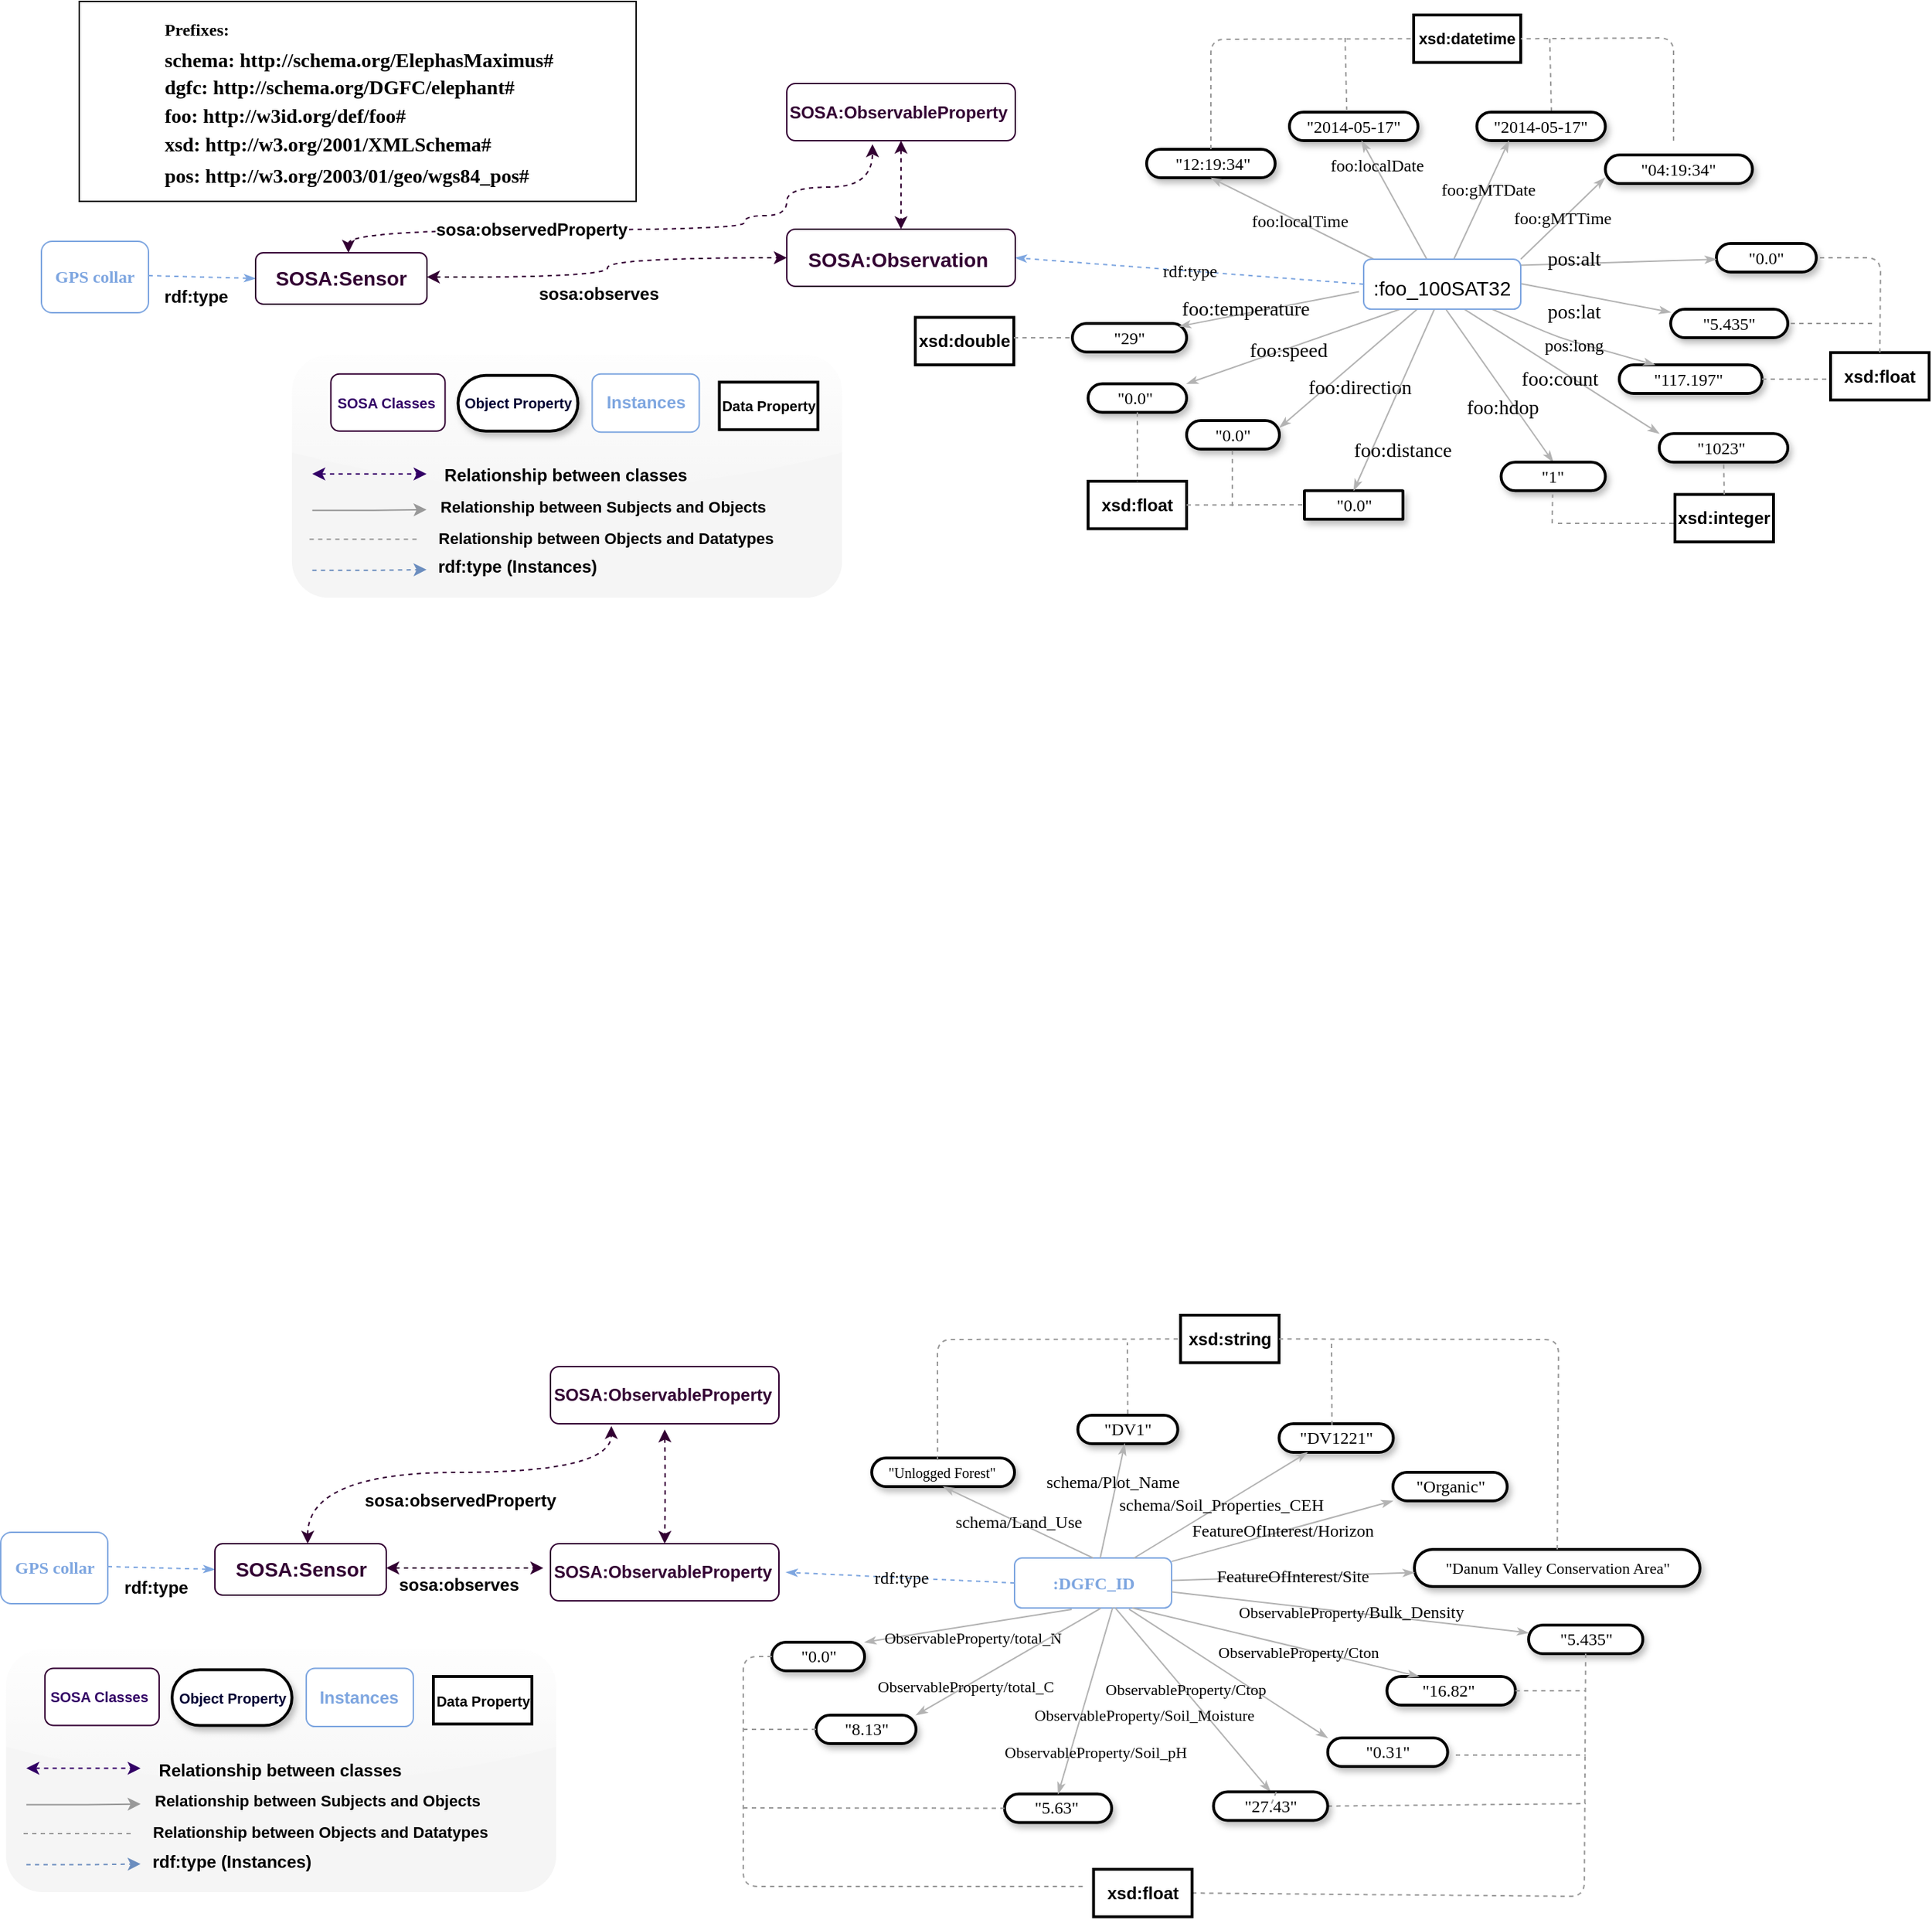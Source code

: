 <mxfile version="13.0.3" type="device"><diagram name="Page-1" id="ad52d381-51e7-2e0d-a935-2d0ddd2fd229"><mxGraphModel dx="2633" dy="822" grid="1" gridSize="10" guides="1" tooltips="1" connect="1" arrows="1" fold="1" page="1" pageScale="1" pageWidth="1100" pageHeight="850" background="none" math="0" shadow="0"><root><mxCell id="0"/><mxCell id="1" parent="0"/><mxCell id="l2p_hXymUwin_GACMqme-1" value="&lt;pre style=&quot;box-sizing: border-box ; overflow: auto ; padding: 1px 0px ; margin-top: 0px ; margin-bottom: 0px ; line-height: inherit ; word-break: break-all ; overflow-wrap: break-word ; background-color: rgb(255 , 255 , 255) ; border: 0px ; border-radius: 0px ; vertical-align: baseline ; text-align: left&quot;&gt;&lt;pre style=&quot;box-sizing: border-box ; overflow: auto ; padding: 1px 0px ; margin-top: 0px ; margin-bottom: 0px ; line-height: inherit ; word-break: break-all ; overflow-wrap: break-word ; border: 0px ; border-radius: 0px ; vertical-align: baseline&quot;&gt;&lt;font face=&quot;Verdana&quot; style=&quot;font-size: 12px&quot;&gt;&lt;b&gt;Prefixes:&lt;/b&gt;&lt;/font&gt;&lt;/pre&gt;&lt;pre style=&quot;box-sizing: border-box ; overflow: auto ; padding: 1px 0px ; margin-top: 0px ; margin-bottom: 0px ; line-height: inherit ; word-break: break-all ; overflow-wrap: break-word ; border: 0px ; border-radius: 0px ; vertical-align: baseline&quot;&gt;&lt;font face=&quot;Verdana&quot; style=&quot;font-size: 14px&quot;&gt;&lt;b&gt;schema: http://schema.org/ElephasMaximus#&lt;br&gt;dgfc: http://schema.org/DGFC/elephant#&lt;br&gt;foo: http://w3id.org/def/foo#&lt;br&gt;xsd: http://w3.org/2001/XMLSchema# &lt;/b&gt;&lt;/font&gt;&lt;/pre&gt;&lt;pre style=&quot;box-sizing: border-box ; overflow: auto ; padding: 1px 0px ; margin-top: 0px ; margin-bottom: 0px ; line-height: inherit ; word-break: break-all ; overflow-wrap: break-word ; border: 0px ; border-radius: 0px ; vertical-align: baseline&quot;&gt;&lt;font&gt;&lt;font face=&quot;Verdana&quot; style=&quot;font-size: 14px&quot;&gt;&lt;b&gt;pos: http://w3.org/2003/01/geo/wgs84_pos#&lt;/b&gt;&lt;/font&gt;&lt;font style=&quot;font-size: 12px&quot;&gt;&lt;font face=&quot;Helvetica&quot;&gt;&lt;br&gt;&lt;/font&gt;&lt;/font&gt;&lt;/font&gt;&lt;/pre&gt;&lt;/pre&gt;" style="text;html=1;align=center;verticalAlign=middle;resizable=0;points=[];autosize=1;fontSize=16;shadow=0;strokeColor=#000000;" parent="1" vertex="1"><mxGeometry x="54.5" width="390" height="140" as="geometry"/></mxCell><mxCell id="2c924340bb9dbf6c-14" value="&lt;div&gt;&lt;font style=&quot;font-size: 12px&quot;&gt;&amp;nbsp;&quot;12:19:34&quot;&lt;/font&gt;&lt;br&gt;&lt;/div&gt;" style="whiteSpace=wrap;html=1;rounded=1;shadow=1;comic=0;labelBackgroundColor=none;strokeWidth=2;fontFamily=Verdana;fontSize=12;align=center;arcSize=50;" parent="1" vertex="1"><mxGeometry x="802" y="103.5" width="90" height="20" as="geometry"/></mxCell><mxCell id="2c924340bb9dbf6c-15" value="&quot;2014-05-17&quot;" style="whiteSpace=wrap;html=1;rounded=1;shadow=1;comic=0;labelBackgroundColor=none;strokeWidth=2;fontFamily=Verdana;fontSize=12;align=center;arcSize=50;" parent="1" vertex="1"><mxGeometry x="902" y="77.5" width="90" height="20" as="geometry"/></mxCell><mxCell id="2c924340bb9dbf6c-16" value="&quot;2014-05-17&quot;" style="whiteSpace=wrap;html=1;rounded=1;shadow=1;comic=0;labelBackgroundColor=none;strokeWidth=2;fontFamily=Verdana;fontSize=12;align=center;arcSize=50;" parent="1" vertex="1"><mxGeometry x="1033.25" y="77.5" width="90" height="20" as="geometry"/></mxCell><mxCell id="2c924340bb9dbf6c-17" value="&quot;04:19:34&quot;" style="whiteSpace=wrap;html=1;rounded=1;shadow=1;comic=0;labelBackgroundColor=none;strokeWidth=2;fontFamily=Verdana;fontSize=12;align=center;arcSize=50;" parent="1" vertex="1"><mxGeometry x="1123.25" y="107.5" width="103" height="20" as="geometry"/></mxCell><mxCell id="2c924340bb9dbf6c-18" value="&quot;0.0&quot;" style="whiteSpace=wrap;html=1;rounded=1;shadow=1;comic=0;labelBackgroundColor=none;strokeWidth=2;fontFamily=Verdana;fontSize=12;align=center;arcSize=50;" parent="1" vertex="1"><mxGeometry x="1201" y="169.5" width="70" height="20" as="geometry"/></mxCell><mxCell id="2c924340bb9dbf6c-19" value="&quot;5.435&quot;" style="whiteSpace=wrap;html=1;rounded=1;shadow=1;comic=0;labelBackgroundColor=none;strokeWidth=2;fontFamily=Verdana;fontSize=12;align=center;arcSize=50;" parent="1" vertex="1"><mxGeometry x="1169" y="215.5" width="82" height="20" as="geometry"/></mxCell><mxCell id="2c924340bb9dbf6c-32" value="rdf:type" style="edgeStyle=none;rounded=1;html=1;labelBackgroundColor=none;startArrow=none;startFill=0;startSize=5;endArrow=classicThin;endFill=1;endSize=5;jettySize=auto;orthogonalLoop=1;strokeColor=#7EA6E0;strokeWidth=1;fontFamily=Verdana;fontSize=12;exitX=0;exitY=0.5;exitDx=0;exitDy=0;dashed=1;entryX=1;entryY=0.5;entryDx=0;entryDy=0;" parent="1" source="SFbFnIlHcwPLoOIWyUOi-167" target="SFbFnIlHcwPLoOIWyUOi-90" edge="1"><mxGeometry relative="1" as="geometry"><mxPoint x="774" y="181.5" as="targetPoint"/><mxPoint x="931.024" y="184.79" as="sourcePoint"/></mxGeometry></mxCell><mxCell id="2c924340bb9dbf6c-40" value="&lt;font style=&quot;font-size: 14px&quot;&gt;pos:lat&lt;/font&gt;" style="edgeStyle=none;rounded=1;html=1;labelBackgroundColor=none;startArrow=none;startFill=0;startSize=5;endArrow=classicThin;endFill=1;endSize=5;jettySize=auto;orthogonalLoop=1;strokeColor=#B3B3B3;strokeWidth=1;fontFamily=Verdana;fontSize=12" parent="1" target="2c924340bb9dbf6c-19" edge="1"><mxGeometry x="-0.076" y="-13" relative="1" as="geometry"><mxPoint x="1047.092" y="194.375" as="sourcePoint"/><mxPoint as="offset"/></mxGeometry></mxCell><mxCell id="2c924340bb9dbf6c-41" value="&lt;font style=&quot;font-size: 14px&quot;&gt;pos:alt&lt;/font&gt;" style="edgeStyle=none;rounded=1;html=1;labelBackgroundColor=none;startArrow=none;startFill=0;startSize=5;endArrow=classicThin;endFill=1;endSize=5;jettySize=auto;orthogonalLoop=1;strokeColor=#B3B3B3;strokeWidth=1;fontFamily=Verdana;fontSize=12" parent="1" target="2c924340bb9dbf6c-18" edge="1"><mxGeometry x="-0.332" y="3" relative="1" as="geometry"><mxPoint x="1050.995" y="185.163" as="sourcePoint"/><Array as="points"/><mxPoint as="offset"/></mxGeometry></mxCell><mxCell id="2c924340bb9dbf6c-42" value="foo:gMTTime" style="edgeStyle=none;rounded=1;html=1;labelBackgroundColor=none;startArrow=none;startFill=0;startSize=5;endArrow=classicThin;endFill=1;endSize=5;jettySize=auto;orthogonalLoop=1;strokeColor=#B3B3B3;strokeWidth=1;fontFamily=Verdana;fontSize=12;exitX=1;exitY=0;exitDx=0;exitDy=0;" parent="1" source="SFbFnIlHcwPLoOIWyUOi-167" edge="1"><mxGeometry relative="1" as="geometry"><mxPoint x="1043.978" y="173.764" as="sourcePoint"/><mxPoint x="1123" y="123.5" as="targetPoint"/></mxGeometry></mxCell><mxCell id="2c924340bb9dbf6c-43" value="foo:gMTDate" style="edgeStyle=none;rounded=1;html=1;labelBackgroundColor=none;startArrow=none;startFill=0;startSize=5;endArrow=classicThin;endFill=1;endSize=5;jettySize=auto;orthogonalLoop=1;strokeColor=#B3B3B3;strokeWidth=1;fontFamily=Verdana;fontSize=12;entryX=0.25;entryY=1;entryDx=0;entryDy=0;" parent="1" source="SFbFnIlHcwPLoOIWyUOi-167" target="2c924340bb9dbf6c-16" edge="1"><mxGeometry x="0.178" y="-1" relative="1" as="geometry"><mxPoint x="1024.535" y="164.769" as="sourcePoint"/><mxPoint as="offset"/></mxGeometry></mxCell><mxCell id="2c924340bb9dbf6c-44" value="foo:localDate" style="edgeStyle=none;rounded=1;html=1;labelBackgroundColor=none;startArrow=none;startFill=0;startSize=5;endArrow=classicThin;endFill=1;endSize=5;jettySize=auto;orthogonalLoop=1;strokeColor=#B3B3B3;strokeWidth=1;fontFamily=Verdana;fontSize=12;exitX=0.427;exitY=0.143;exitDx=0;exitDy=0;exitPerimeter=0;" parent="1" source="SFbFnIlHcwPLoOIWyUOi-167" target="2c924340bb9dbf6c-15" edge="1"><mxGeometry x="0.584" y="-1" relative="1" as="geometry"><mxPoint as="offset"/><mxPoint x="1011" y="175.5" as="sourcePoint"/></mxGeometry></mxCell><mxCell id="RN8EkJy__D3v__dalSzz-6" value="foo:localTime" style="edgeStyle=none;rounded=1;html=1;labelBackgroundColor=none;startArrow=none;startFill=0;startSize=5;endArrow=classicThin;endFill=1;endSize=5;jettySize=auto;orthogonalLoop=1;strokeColor=#B3B3B3;strokeWidth=1;fontFamily=Verdana;fontSize=12;entryX=0.5;entryY=1;entryDx=0;entryDy=0;exitX=0.155;exitY=0.143;exitDx=0;exitDy=0;exitPerimeter=0;" parent="1" source="SFbFnIlHcwPLoOIWyUOi-167" target="2c924340bb9dbf6c-14" edge="1"><mxGeometry relative="1" as="geometry"><mxPoint x="971" y="175.5" as="sourcePoint"/><mxPoint x="1109.304" y="53.737" as="targetPoint"/></mxGeometry></mxCell><mxCell id="RN8EkJy__D3v__dalSzz-9" value="&quot;117.197&quot;&amp;nbsp;" style="whiteSpace=wrap;html=1;rounded=1;shadow=1;comic=0;labelBackgroundColor=none;strokeWidth=2;fontFamily=Verdana;fontSize=12;align=center;arcSize=50;" parent="1" vertex="1"><mxGeometry x="1133" y="254.5" width="100" height="20" as="geometry"/></mxCell><mxCell id="RN8EkJy__D3v__dalSzz-10" value="&quot;29&quot;" style="whiteSpace=wrap;html=1;rounded=1;shadow=1;comic=0;labelBackgroundColor=none;strokeWidth=2;fontFamily=Verdana;fontSize=12;align=center;arcSize=50;" parent="1" vertex="1"><mxGeometry x="750" y="225.5" width="80" height="20" as="geometry"/></mxCell><mxCell id="RN8EkJy__D3v__dalSzz-11" value="&lt;font style=&quot;font-size: 14px&quot;&gt;foo:temperature&lt;/font&gt;" style="edgeStyle=none;rounded=1;html=1;labelBackgroundColor=none;startArrow=none;startFill=0;startSize=5;endArrow=classicThin;endFill=1;endSize=5;jettySize=auto;orthogonalLoop=1;strokeColor=#B3B3B3;strokeWidth=1;fontFamily=Verdana;fontSize=12;exitX=0;exitY=1;exitDx=0;exitDy=0;entryX=0.912;entryY=0.1;entryDx=0;entryDy=0;entryPerimeter=0;" parent="1" edge="1"><mxGeometry x="0.259" y="-3" relative="1" as="geometry"><mxPoint x="950.743" y="203.248" as="sourcePoint"/><mxPoint x="824.96" y="227.5" as="targetPoint"/><mxPoint as="offset"/></mxGeometry></mxCell><mxCell id="RN8EkJy__D3v__dalSzz-12" value="pos:long" style="edgeStyle=none;rounded=1;html=1;labelBackgroundColor=none;startArrow=none;startFill=0;startSize=5;endArrow=classicThin;endFill=1;endSize=5;jettySize=auto;orthogonalLoop=1;strokeColor=#B3B3B3;strokeWidth=1;fontFamily=Verdana;fontSize=12;entryX=0.25;entryY=0;entryDx=0;entryDy=0;" parent="1" target="RN8EkJy__D3v__dalSzz-9" edge="1"><mxGeometry x="0.167" y="-3" relative="1" as="geometry"><mxPoint x="1025" y="207.5" as="sourcePoint"/><mxPoint x="1167.222" y="287.5" as="targetPoint"/><mxPoint as="offset"/><Array as="points"><mxPoint x="1091" y="235.5"/></Array></mxGeometry></mxCell><mxCell id="RN8EkJy__D3v__dalSzz-13" value="&quot;0.0&quot;&amp;nbsp;" style="whiteSpace=wrap;html=1;rounded=1;shadow=1;comic=0;labelBackgroundColor=none;strokeWidth=2;fontFamily=Verdana;fontSize=12;align=center;arcSize=50;" parent="1" vertex="1"><mxGeometry x="761" y="267.75" width="69" height="20" as="geometry"/></mxCell><mxCell id="RN8EkJy__D3v__dalSzz-14" value="&lt;font style=&quot;font-size: 14px&quot;&gt;foo:speed&lt;/font&gt;" style="edgeStyle=none;rounded=1;html=1;labelBackgroundColor=none;startArrow=none;startFill=0;startSize=5;endArrow=classicThin;endFill=1;endSize=5;jettySize=auto;orthogonalLoop=1;strokeColor=#B3B3B3;strokeWidth=1;fontFamily=Verdana;fontSize=12;exitX=0.5;exitY=1;exitDx=0;exitDy=0;entryX=1;entryY=0;entryDx=0;entryDy=0;" parent="1" target="RN8EkJy__D3v__dalSzz-13" edge="1"><mxGeometry x="0.128" y="2" relative="1" as="geometry"><mxPoint x="991" y="211.5" as="sourcePoint"/><mxPoint x="861" y="265.5" as="targetPoint"/><mxPoint as="offset"/></mxGeometry></mxCell><mxCell id="RN8EkJy__D3v__dalSzz-16" value="&quot;0.0&quot;" style="whiteSpace=wrap;html=1;rounded=1;shadow=1;comic=0;labelBackgroundColor=none;strokeWidth=2;fontFamily=Verdana;fontSize=12;align=center;arcSize=50;" parent="1" vertex="1"><mxGeometry x="830" y="293.5" width="65" height="20" as="geometry"/></mxCell><mxCell id="RN8EkJy__D3v__dalSzz-17" value="&lt;font style=&quot;font-size: 14px&quot;&gt;foo:direction&lt;/font&gt;" style="edgeStyle=none;rounded=1;html=1;labelBackgroundColor=none;startArrow=none;startFill=0;startSize=5;endArrow=classicThin;endFill=1;endSize=5;jettySize=auto;orthogonalLoop=1;strokeColor=#B3B3B3;strokeWidth=1;fontFamily=Verdana;fontSize=12;exitX=0.549;exitY=1.007;exitDx=0;exitDy=0;exitPerimeter=0;entryX=1;entryY=0.25;entryDx=0;entryDy=0;" parent="1" target="RN8EkJy__D3v__dalSzz-16" edge="1"><mxGeometry x="0.104" y="16" relative="1" as="geometry"><mxPoint x="996.88" y="210.85" as="sourcePoint"/><mxPoint x="840" y="315.5" as="targetPoint"/><mxPoint as="offset"/></mxGeometry></mxCell><mxCell id="RN8EkJy__D3v__dalSzz-18" value="&quot;0.0&quot;" style="whiteSpace=wrap;html=1;rounded=1;shadow=1;comic=0;labelBackgroundColor=none;strokeWidth=2;fontFamily=Verdana;fontSize=12;align=center;arcSize=2;" parent="1" vertex="1"><mxGeometry x="912.5" y="342.62" width="69" height="20" as="geometry"/></mxCell><mxCell id="RN8EkJy__D3v__dalSzz-19" value="&lt;font style=&quot;font-size: 14px&quot;&gt;foo:distance&lt;/font&gt;" style="edgeStyle=none;rounded=1;html=1;labelBackgroundColor=none;startArrow=none;startFill=0;startSize=5;endArrow=classicThin;endFill=1;endSize=5;jettySize=auto;orthogonalLoop=1;strokeColor=#B3B3B3;strokeWidth=1;fontFamily=Verdana;fontSize=12;exitX=0.625;exitY=0.99;exitDx=0;exitDy=0;exitPerimeter=0;entryX=0.5;entryY=0;entryDx=0;entryDy=0;" parent="1" target="RN8EkJy__D3v__dalSzz-18" edge="1"><mxGeometry x="0.468" y="20" relative="1" as="geometry"><mxPoint x="1006.0" y="210" as="sourcePoint"/><mxPoint x="980.998" y="374.82" as="targetPoint"/><mxPoint as="offset"/></mxGeometry></mxCell><mxCell id="RN8EkJy__D3v__dalSzz-21" value="&lt;font style=&quot;font-size: 14px&quot;&gt;foo:hdop&lt;/font&gt;" style="edgeStyle=none;rounded=1;html=1;labelBackgroundColor=none;startArrow=none;startFill=0;startSize=5;endArrow=classicThin;endFill=1;endSize=5;jettySize=auto;orthogonalLoop=1;strokeColor=#B3B3B3;strokeWidth=1;fontFamily=Verdana;fontSize=12;entryX=0.5;entryY=0;entryDx=0;entryDy=0;exitX=0.639;exitY=0.99;exitDx=0;exitDy=0;exitPerimeter=0;" parent="1" target="RN8EkJy__D3v__dalSzz-22" edge="1"><mxGeometry x="0.26" y="-8" relative="1" as="geometry"><mxPoint x="1007.68" y="210" as="sourcePoint"/><mxPoint x="1101" y="349.5" as="targetPoint"/><mxPoint as="offset"/></mxGeometry></mxCell><mxCell id="RN8EkJy__D3v__dalSzz-22" value="&quot;1&quot;" style="whiteSpace=wrap;html=1;rounded=1;shadow=1;comic=0;labelBackgroundColor=none;strokeWidth=2;fontFamily=Verdana;fontSize=12;align=center;arcSize=50;" parent="1" vertex="1"><mxGeometry x="1050.25" y="322.62" width="73" height="20" as="geometry"/></mxCell><mxCell id="RN8EkJy__D3v__dalSzz-29" value="&lt;font style=&quot;font-size: 14px&quot;&gt;foo:count&lt;/font&gt;" style="edgeStyle=none;rounded=1;html=1;labelBackgroundColor=none;startArrow=none;startFill=0;startSize=5;endArrow=classicThin;endFill=1;endSize=5;jettySize=auto;orthogonalLoop=1;strokeColor=#B3B3B3;strokeWidth=1;fontFamily=Verdana;fontSize=12;exitX=0.729;exitY=1.023;exitDx=0;exitDy=0;exitPerimeter=0;entryX=0;entryY=0;entryDx=0;entryDy=0;" parent="1" target="RN8EkJy__D3v__dalSzz-30" edge="1"><mxGeometry x="0.066" y="-6" relative="1" as="geometry"><mxPoint x="1018.48" y="211.65" as="sourcePoint"/><mxPoint x="1141" y="295.5" as="targetPoint"/><mxPoint as="offset"/></mxGeometry></mxCell><mxCell id="RN8EkJy__D3v__dalSzz-30" value="&quot;1023&quot;&amp;nbsp;" style="whiteSpace=wrap;html=1;rounded=1;shadow=1;comic=0;labelBackgroundColor=none;strokeWidth=2;fontFamily=Verdana;fontSize=12;align=center;arcSize=50;" parent="1" vertex="1"><mxGeometry x="1161" y="302.62" width="90" height="20" as="geometry"/></mxCell><mxCell id="SFbFnIlHcwPLoOIWyUOi-84" value="" style="endArrow=classic;startArrow=classic;html=1;edgeStyle=orthogonalEdgeStyle;curved=1;strokeWidth=1;dashed=1;fillColor=#dae8fc;strokeColor=#330033;entryX=0.5;entryY=0;entryDx=0;entryDy=0;exitX=0.5;exitY=1;exitDx=0;exitDy=0;" parent="1" source="SFbFnIlHcwPLoOIWyUOi-91" target="SFbFnIlHcwPLoOIWyUOi-90" edge="1"><mxGeometry relative="1" as="geometry"><mxPoint x="515" y="93.5" as="sourcePoint"/><mxPoint x="515.0" y="173.5" as="targetPoint"/></mxGeometry></mxCell><mxCell id="SFbFnIlHcwPLoOIWyUOi-85" value="&lt;b&gt;&lt;font style=&quot;font-size: 12px&quot;&gt;sosa:observedProperty&lt;/font&gt;&lt;/b&gt;" style="endArrow=classic;startArrow=classic;html=1;edgeStyle=orthogonalEdgeStyle;curved=1;strokeWidth=1;dashed=1;fillColor=#dae8fc;strokeColor=#330033;" parent="1" edge="1"><mxGeometry x="-0.355" relative="1" as="geometry"><mxPoint x="243" y="176.0" as="sourcePoint"/><mxPoint x="610" y="100" as="targetPoint"/><Array as="points"><mxPoint x="243" y="160"/><mxPoint x="520" y="160"/><mxPoint x="520" y="150"/><mxPoint x="550" y="150"/><mxPoint x="550" y="130"/><mxPoint x="610" y="130"/></Array><mxPoint x="1" as="offset"/></mxGeometry></mxCell><mxCell id="SFbFnIlHcwPLoOIWyUOi-86" value="&lt;b&gt;&lt;font face=&quot;Helvetica&quot;&gt;rdf:type&lt;/font&gt;&lt;/b&gt;" style="edgeStyle=none;rounded=1;html=1;labelBackgroundColor=none;startArrow=none;startFill=0;startSize=5;endArrow=classicThin;endFill=1;endSize=5;jettySize=auto;orthogonalLoop=1;strokeColor=#7EA6E0;strokeWidth=1;fontFamily=Verdana;fontSize=12;exitX=1;exitY=0.5;exitDx=0;exitDy=0;entryX=0;entryY=0.5;entryDx=0;entryDy=0;dashed=1;" parent="1" target="SFbFnIlHcwPLoOIWyUOi-89" edge="1"><mxGeometry x="-0.101" y="-14" relative="1" as="geometry"><mxPoint x="103" y="192" as="sourcePoint"/><mxPoint x="158" y="191" as="targetPoint"/><mxPoint as="offset"/></mxGeometry></mxCell><mxCell id="SFbFnIlHcwPLoOIWyUOi-87" value="&lt;b&gt;&lt;font style=&quot;font-size: 12px&quot;&gt;sosa:observes&lt;/font&gt;&lt;/b&gt;" style="endArrow=classic;startArrow=classic;html=1;edgeStyle=orthogonalEdgeStyle;curved=1;strokeWidth=1;dashed=1;fillColor=#dae8fc;strokeColor=#330033;entryX=0;entryY=0.5;entryDx=0;entryDy=0;" parent="1" target="SFbFnIlHcwPLoOIWyUOi-90" edge="1"><mxGeometry x="-0.094" y="-12" relative="1" as="geometry"><mxPoint x="298" y="193" as="sourcePoint"/><mxPoint x="408" y="193" as="targetPoint"/><mxPoint as="offset"/></mxGeometry></mxCell><mxCell id="SFbFnIlHcwPLoOIWyUOi-88" value="&lt;b style=&quot;font-family: &amp;#34;verdana&amp;#34;&quot;&gt;&lt;font color=&quot;#7ea6e0&quot;&gt;GPS collar&lt;/font&gt;&lt;/b&gt;" style="rounded=1;whiteSpace=wrap;html=1;strokeColor=#7EA6E0;" parent="1" vertex="1"><mxGeometry x="28" y="168" width="75" height="50" as="geometry"/></mxCell><mxCell id="SFbFnIlHcwPLoOIWyUOi-89" value="&lt;b&gt;&lt;font style=&quot;font-size: 14px&quot; color=&quot;#330033&quot;&gt;SOSA:Sensor&lt;/font&gt;&lt;/b&gt;" style="rounded=1;whiteSpace=wrap;html=1;strokeColor=#330033;" parent="1" vertex="1"><mxGeometry x="178" y="176" width="120" height="36" as="geometry"/></mxCell><mxCell id="SFbFnIlHcwPLoOIWyUOi-90" value="&lt;b&gt;&lt;font style=&quot;font-size: 14px&quot; color=&quot;#330033&quot;&gt;SOSA:Observation&amp;nbsp;&lt;/font&gt;&lt;/b&gt;" style="rounded=1;whiteSpace=wrap;html=1;strokeColor=#330033;fontSize=16;" parent="1" vertex="1"><mxGeometry x="550" y="159.5" width="160" height="40" as="geometry"/></mxCell><mxCell id="SFbFnIlHcwPLoOIWyUOi-91" value="&lt;b&gt;&lt;font style=&quot;font-size: 12px&quot; color=&quot;#330033&quot;&gt;SOSA:ObservableProperty&amp;nbsp;&lt;/font&gt;&lt;/b&gt;" style="rounded=1;whiteSpace=wrap;html=1;strokeColor=#330033;" parent="1" vertex="1"><mxGeometry x="550" y="57.5" width="160" height="40" as="geometry"/></mxCell><mxCell id="SFbFnIlHcwPLoOIWyUOi-92" value="" style="rounded=1;whiteSpace=wrap;html=1;fillColor=#f5f5f5;strokeColor=none;fontColor=#333333;glass=1;" parent="1" vertex="1"><mxGeometry x="203.45" y="247.62" width="385.31" height="170" as="geometry"/></mxCell><mxCell id="SFbFnIlHcwPLoOIWyUOi-93" value="&lt;b&gt;&lt;font style=&quot;font-size: 10px&quot; color=&quot;#330066&quot;&gt;SOSA Classes&amp;nbsp;&lt;/font&gt;&lt;/b&gt;" style="rounded=1;whiteSpace=wrap;html=1;strokeColor=#330033;" parent="1" vertex="1"><mxGeometry x="230.71" y="260.87" width="80" height="40" as="geometry"/></mxCell><mxCell id="SFbFnIlHcwPLoOIWyUOi-94" value="" style="endArrow=classic;startArrow=classic;html=1;rounded=0;edgeStyle=orthogonalEdgeStyle;dashed=1;strokeColor=#330066;" parent="1" edge="1"><mxGeometry width="50" height="50" relative="1" as="geometry"><mxPoint x="217.71" y="330.87" as="sourcePoint"/><mxPoint x="297.71" y="330.87" as="targetPoint"/></mxGeometry></mxCell><mxCell id="SFbFnIlHcwPLoOIWyUOi-95" value="&lt;b&gt;&lt;font color=&quot;#000033&quot; style=&quot;font-size: 10px&quot; face=&quot;Helvetica&quot;&gt;Object Property&lt;/font&gt;&lt;/b&gt;" style="whiteSpace=wrap;html=1;rounded=1;shadow=1;comic=0;labelBackgroundColor=none;strokeWidth=2;fontFamily=Verdana;fontSize=12;align=center;arcSize=50;" parent="1" vertex="1"><mxGeometry x="319.76" y="261.87" width="83.95" height="39" as="geometry"/></mxCell><mxCell id="SFbFnIlHcwPLoOIWyUOi-96" value="" style="endArrow=classic;html=1;rounded=0;edgeStyle=orthogonalEdgeStyle;strokeColor=#999999;" parent="1" edge="1"><mxGeometry relative="1" as="geometry"><mxPoint x="217.71" y="356.37" as="sourcePoint"/><mxPoint x="297.71" y="355.87" as="targetPoint"/><Array as="points"><mxPoint x="260.71" y="356.37"/></Array></mxGeometry></mxCell><mxCell id="SFbFnIlHcwPLoOIWyUOi-97" value="&lt;b&gt;Relationship between classes&amp;nbsp;&lt;/b&gt;" style="text;html=1;strokeColor=none;fillColor=none;align=center;verticalAlign=middle;whiteSpace=wrap;rounded=0;" parent="1" vertex="1"><mxGeometry x="306.76" y="317.37" width="180" height="30" as="geometry"/></mxCell><mxCell id="SFbFnIlHcwPLoOIWyUOi-98" value="&lt;b&gt;rdf:type (Instances)&lt;/b&gt;" style="text;html=1;strokeColor=none;fillColor=none;align=center;verticalAlign=middle;whiteSpace=wrap;rounded=0;" parent="1" vertex="1"><mxGeometry x="291.76" y="381.37" width="138.63" height="30" as="geometry"/></mxCell><mxCell id="SFbFnIlHcwPLoOIWyUOi-99" value="&lt;b&gt;&lt;font style=&quot;font-size: 11px&quot;&gt;Relationship between Subjects and Objects&lt;/font&gt;&lt;/b&gt;" style="text;html=1;strokeColor=none;fillColor=none;align=center;verticalAlign=middle;whiteSpace=wrap;rounded=0;" parent="1" vertex="1"><mxGeometry x="304.39" y="338.87" width="235.37" height="30" as="geometry"/></mxCell><mxCell id="SFbFnIlHcwPLoOIWyUOi-100" value="" style="endArrow=classic;html=1;rounded=0;dashed=1;edgeStyle=orthogonalEdgeStyle;strokeWidth=1;fillColor=#dae8fc;strokeColor=#6c8ebf;" parent="1" edge="1"><mxGeometry relative="1" as="geometry"><mxPoint x="217.71" y="398.37" as="sourcePoint"/><mxPoint x="297.71" y="397.87" as="targetPoint"/><Array as="points"><mxPoint x="260.71" y="398.37"/></Array></mxGeometry></mxCell><mxCell id="SFbFnIlHcwPLoOIWyUOi-101" value="&lt;b&gt;&lt;font color=&quot;#7ea6e0&quot;&gt;&lt;font style=&quot;font-size: 12px&quot;&gt;Instances&lt;/font&gt;&lt;br&gt;&lt;/font&gt;&lt;/b&gt;" style="rounded=1;whiteSpace=wrap;html=1;strokeColor=#7EA6E0;" parent="1" vertex="1"><mxGeometry x="413.71" y="260.87" width="75" height="40.75" as="geometry"/></mxCell><mxCell id="SFbFnIlHcwPLoOIWyUOi-102" value="&lt;b&gt;&lt;font style=&quot;font-size: 10px&quot;&gt;Data Property&lt;/font&gt;&lt;/b&gt;" style="rounded=0;whiteSpace=wrap;html=1;strokeWidth=2;" parent="1" vertex="1"><mxGeometry x="502.76" y="266.62" width="69" height="33.25" as="geometry"/></mxCell><mxCell id="SFbFnIlHcwPLoOIWyUOi-103" value="" style="endArrow=none;dashed=1;html=1;strokeColor=#999999;" parent="1" edge="1"><mxGeometry width="50" height="50" relative="1" as="geometry"><mxPoint x="215.76" y="376.62" as="sourcePoint"/><mxPoint x="293.76" y="376.62" as="targetPoint"/></mxGeometry></mxCell><mxCell id="SFbFnIlHcwPLoOIWyUOi-104" value="&lt;b&gt;&lt;font style=&quot;font-size: 11px&quot;&gt;Relationship between Objects and Datatypes&lt;/font&gt;&lt;/b&gt;" style="text;html=1;strokeColor=none;fillColor=none;align=center;verticalAlign=middle;whiteSpace=wrap;rounded=0;" parent="1" vertex="1"><mxGeometry x="297.89" y="360.62" width="250.87" height="30" as="geometry"/></mxCell><mxCell id="SFbFnIlHcwPLoOIWyUOi-105" value="&lt;b style=&quot;font-family: &amp;#34;verdana&amp;#34;&quot;&gt;&lt;font color=&quot;#7ea6e0&quot;&gt;:DGFC_ID&lt;/font&gt;&lt;/b&gt;" style="rounded=1;whiteSpace=wrap;html=1;strokeColor=#7EA6E0;" parent="1" vertex="1"><mxGeometry x="709.5" y="1090" width="110" height="35" as="geometry"/></mxCell><mxCell id="SFbFnIlHcwPLoOIWyUOi-106" value="" style="endArrow=classic;startArrow=classic;html=1;edgeStyle=orthogonalEdgeStyle;curved=1;strokeWidth=1;dashed=1;fillColor=#dae8fc;strokeColor=#330033;entryX=0.5;entryY=0;entryDx=0;entryDy=0;" parent="1" target="SFbFnIlHcwPLoOIWyUOi-136" edge="1"><mxGeometry relative="1" as="geometry"><mxPoint x="464.5" y="1000.0" as="sourcePoint"/><mxPoint x="464.5" y="1075" as="targetPoint"/></mxGeometry></mxCell><mxCell id="SFbFnIlHcwPLoOIWyUOi-107" value="&lt;div&gt;&lt;font style=&quot;font-size: 10px&quot;&gt;&quot;Unlogged Forest&quot;&amp;nbsp;&lt;/font&gt;&lt;br&gt;&lt;/div&gt;" style="whiteSpace=wrap;html=1;rounded=1;shadow=1;comic=0;labelBackgroundColor=none;strokeWidth=2;fontFamily=Verdana;fontSize=12;align=center;arcSize=50;" parent="1" vertex="1"><mxGeometry x="609.5" y="1020" width="100" height="20" as="geometry"/></mxCell><mxCell id="SFbFnIlHcwPLoOIWyUOi-108" value="&quot;DV1&quot;" style="whiteSpace=wrap;html=1;rounded=1;shadow=1;comic=0;labelBackgroundColor=none;strokeWidth=2;fontFamily=Verdana;fontSize=12;align=center;arcSize=50;" parent="1" vertex="1"><mxGeometry x="753.81" y="990" width="70" height="20" as="geometry"/></mxCell><mxCell id="SFbFnIlHcwPLoOIWyUOi-109" value="&quot;DV1221&quot;" style="whiteSpace=wrap;html=1;rounded=1;shadow=1;comic=0;labelBackgroundColor=none;strokeWidth=2;fontFamily=Verdana;fontSize=12;align=center;arcSize=50;" parent="1" vertex="1"><mxGeometry x="894.75" y="996" width="80" height="20" as="geometry"/></mxCell><mxCell id="SFbFnIlHcwPLoOIWyUOi-110" value="&quot;Organic&quot;" style="whiteSpace=wrap;html=1;rounded=1;shadow=1;comic=0;labelBackgroundColor=none;strokeWidth=2;fontFamily=Verdana;fontSize=12;align=center;arcSize=50;" parent="1" vertex="1"><mxGeometry x="974.5" y="1030" width="80" height="20" as="geometry"/></mxCell><mxCell id="SFbFnIlHcwPLoOIWyUOi-111" value="&lt;font style=&quot;font-size: 11px&quot;&gt;&quot;Danum Valley Conservation Area&quot;&lt;/font&gt;" style="whiteSpace=wrap;html=1;rounded=1;shadow=1;comic=0;labelBackgroundColor=none;strokeWidth=2;fontFamily=Verdana;fontSize=12;align=center;arcSize=50;" parent="1" vertex="1"><mxGeometry x="989.5" y="1084" width="200" height="26" as="geometry"/></mxCell><mxCell id="SFbFnIlHcwPLoOIWyUOi-112" value="&quot;5.435&quot;" style="whiteSpace=wrap;html=1;rounded=1;shadow=1;comic=0;labelBackgroundColor=none;strokeWidth=2;fontFamily=Verdana;fontSize=12;align=center;arcSize=50;" parent="1" vertex="1"><mxGeometry x="1069.5" y="1137" width="80" height="20" as="geometry"/></mxCell><mxCell id="SFbFnIlHcwPLoOIWyUOi-113" value="rdf:type" style="edgeStyle=none;rounded=1;html=1;labelBackgroundColor=none;startArrow=none;startFill=0;startSize=5;endArrow=classicThin;endFill=1;endSize=5;jettySize=auto;orthogonalLoop=1;strokeColor=#7EA6E0;strokeWidth=1;fontFamily=Verdana;fontSize=12;exitX=0;exitY=0.5;exitDx=0;exitDy=0;dashed=1;" parent="1" source="SFbFnIlHcwPLoOIWyUOi-105" edge="1"><mxGeometry relative="1" as="geometry"><mxPoint x="549.5" y="1100.0" as="targetPoint"/></mxGeometry></mxCell><mxCell id="SFbFnIlHcwPLoOIWyUOi-114" value="&lt;b&gt;&lt;font style=&quot;font-size: 12px&quot;&gt;sosa:observedProperty&lt;/font&gt;&lt;/b&gt;" style="endArrow=classic;startArrow=classic;html=1;edgeStyle=orthogonalEdgeStyle;curved=1;entryX=0;entryY=0.5;entryDx=0;entryDy=0;strokeWidth=1;dashed=1;fillColor=#dae8fc;strokeColor=#330033;" parent="1" edge="1"><mxGeometry x="0.051" y="-20" relative="1" as="geometry"><mxPoint x="214.5" y="1080.0" as="sourcePoint"/><mxPoint x="427.116" y="997.599" as="targetPoint"/><Array as="points"><mxPoint x="214.5" y="1030"/><mxPoint x="427.5" y="1030"/></Array><mxPoint x="1" as="offset"/></mxGeometry></mxCell><mxCell id="SFbFnIlHcwPLoOIWyUOi-115" value="&lt;span style=&quot;font-size: 11px&quot;&gt;ObservableProperty/&lt;/span&gt;Bulk_Density" style="edgeStyle=none;rounded=1;html=1;labelBackgroundColor=none;startArrow=none;startFill=0;startSize=5;endArrow=classicThin;endFill=1;endSize=5;jettySize=auto;orthogonalLoop=1;strokeColor=#B3B3B3;strokeWidth=1;fontFamily=Verdana;fontSize=12" parent="1" source="SFbFnIlHcwPLoOIWyUOi-105" target="SFbFnIlHcwPLoOIWyUOi-112" edge="1"><mxGeometry relative="1" as="geometry"/></mxCell><mxCell id="SFbFnIlHcwPLoOIWyUOi-116" value="FeatureOfInterest/Site" style="edgeStyle=none;rounded=1;html=1;labelBackgroundColor=none;startArrow=none;startFill=0;startSize=5;endArrow=classicThin;endFill=1;endSize=5;jettySize=auto;orthogonalLoop=1;strokeColor=#B3B3B3;strokeWidth=1;fontFamily=Verdana;fontSize=12" parent="1" source="SFbFnIlHcwPLoOIWyUOi-105" target="SFbFnIlHcwPLoOIWyUOi-111" edge="1"><mxGeometry relative="1" as="geometry"/></mxCell><mxCell id="SFbFnIlHcwPLoOIWyUOi-117" value="FeatureOfInterest/Horizon" style="edgeStyle=none;rounded=1;html=1;labelBackgroundColor=none;startArrow=none;startFill=0;startSize=5;endArrow=classicThin;endFill=1;endSize=5;jettySize=auto;orthogonalLoop=1;strokeColor=#B3B3B3;strokeWidth=1;fontFamily=Verdana;fontSize=12;entryX=0;entryY=1;entryDx=0;entryDy=0;" parent="1" source="SFbFnIlHcwPLoOIWyUOi-105" target="SFbFnIlHcwPLoOIWyUOi-110" edge="1"><mxGeometry relative="1" as="geometry"/></mxCell><mxCell id="SFbFnIlHcwPLoOIWyUOi-118" value="schema/Soil_Properties_CEH" style="edgeStyle=none;rounded=1;html=1;labelBackgroundColor=none;startArrow=none;startFill=0;startSize=5;endArrow=classicThin;endFill=1;endSize=5;jettySize=auto;orthogonalLoop=1;strokeColor=#B3B3B3;strokeWidth=1;fontFamily=Verdana;fontSize=12;entryX=0.25;entryY=1;entryDx=0;entryDy=0;" parent="1" source="SFbFnIlHcwPLoOIWyUOi-105" target="SFbFnIlHcwPLoOIWyUOi-109" edge="1"><mxGeometry relative="1" as="geometry"/></mxCell><mxCell id="SFbFnIlHcwPLoOIWyUOi-119" value="schema/Plot_Name" style="edgeStyle=none;rounded=1;html=1;labelBackgroundColor=none;startArrow=none;startFill=0;startSize=5;endArrow=classicThin;endFill=1;endSize=5;jettySize=auto;orthogonalLoop=1;strokeColor=#B3B3B3;strokeWidth=1;fontFamily=Verdana;fontSize=12" parent="1" target="SFbFnIlHcwPLoOIWyUOi-108" edge="1"><mxGeometry x="0.293" y="3" relative="1" as="geometry"><mxPoint y="-1" as="offset"/><mxPoint x="769.5" y="1090.0" as="sourcePoint"/></mxGeometry></mxCell><mxCell id="SFbFnIlHcwPLoOIWyUOi-120" value="&lt;b&gt;&lt;font face=&quot;Helvetica&quot;&gt;rdf:type&lt;/font&gt;&lt;/b&gt;" style="edgeStyle=none;rounded=1;html=1;labelBackgroundColor=none;startArrow=none;startFill=0;startSize=5;endArrow=classicThin;endFill=1;endSize=5;jettySize=auto;orthogonalLoop=1;strokeColor=#7EA6E0;strokeWidth=1;fontFamily=Verdana;fontSize=12;exitX=1;exitY=0.5;exitDx=0;exitDy=0;entryX=0;entryY=0.5;entryDx=0;entryDy=0;dashed=1;" parent="1" target="SFbFnIlHcwPLoOIWyUOi-135" edge="1"><mxGeometry x="-0.101" y="-14" relative="1" as="geometry"><mxPoint x="74.5" y="1096" as="sourcePoint"/><mxPoint x="129.5" y="1095" as="targetPoint"/><mxPoint as="offset"/></mxGeometry></mxCell><mxCell id="SFbFnIlHcwPLoOIWyUOi-121" value="schema/Land_Use" style="edgeStyle=none;rounded=1;html=1;labelBackgroundColor=none;startArrow=none;startFill=0;startSize=5;endArrow=classicThin;endFill=1;endSize=5;jettySize=auto;orthogonalLoop=1;strokeColor=#B3B3B3;strokeWidth=1;fontFamily=Verdana;fontSize=12;entryX=0.5;entryY=1;entryDx=0;entryDy=0;exitX=0.5;exitY=0;exitDx=0;exitDy=0;" parent="1" source="SFbFnIlHcwPLoOIWyUOi-105" target="SFbFnIlHcwPLoOIWyUOi-107" edge="1"><mxGeometry relative="1" as="geometry"><mxPoint x="749.5" y="1070" as="sourcePoint"/><mxPoint x="867.804" y="968.237" as="targetPoint"/></mxGeometry></mxCell><mxCell id="SFbFnIlHcwPLoOIWyUOi-122" value="&quot;16.82&quot;&amp;nbsp;" style="whiteSpace=wrap;html=1;rounded=1;shadow=1;comic=0;labelBackgroundColor=none;strokeWidth=2;fontFamily=Verdana;fontSize=12;align=center;arcSize=50;" parent="1" vertex="1"><mxGeometry x="970.28" y="1173" width="90" height="20" as="geometry"/></mxCell><mxCell id="SFbFnIlHcwPLoOIWyUOi-123" value="&lt;span style=&quot;font-size: 11px&quot;&gt;ObservableProperty/Cton&lt;/span&gt;" style="edgeStyle=none;rounded=1;html=1;labelBackgroundColor=none;startArrow=none;startFill=0;startSize=5;endArrow=classicThin;endFill=1;endSize=5;jettySize=auto;orthogonalLoop=1;strokeColor=#B3B3B3;strokeWidth=1;fontFamily=Verdana;fontSize=12;entryX=0.25;entryY=0;entryDx=0;entryDy=0;exitX=0.75;exitY=1;exitDx=0;exitDy=0;" parent="1" source="SFbFnIlHcwPLoOIWyUOi-105" target="SFbFnIlHcwPLoOIWyUOi-122" edge="1"><mxGeometry x="0.167" y="-3" relative="1" as="geometry"><mxPoint x="783.5" y="1122" as="sourcePoint"/><mxPoint x="925.722" y="1202" as="targetPoint"/><mxPoint as="offset"/></mxGeometry></mxCell><mxCell id="SFbFnIlHcwPLoOIWyUOi-124" value="&quot;0.0&quot;" style="whiteSpace=wrap;html=1;rounded=1;shadow=1;comic=0;labelBackgroundColor=none;strokeWidth=2;fontFamily=Verdana;fontSize=12;align=center;arcSize=50;" parent="1" vertex="1"><mxGeometry x="539.5" y="1149" width="65" height="20" as="geometry"/></mxCell><mxCell id="SFbFnIlHcwPLoOIWyUOi-125" value="&lt;font style=&quot;font-size: 11px&quot;&gt;ObservableProperty/total_N&lt;/font&gt;" style="edgeStyle=none;rounded=1;html=1;labelBackgroundColor=none;startArrow=none;startFill=0;startSize=5;endArrow=classicThin;endFill=1;endSize=5;jettySize=auto;orthogonalLoop=1;strokeColor=#B3B3B3;strokeWidth=1;fontFamily=Verdana;fontSize=12;exitX=0.5;exitY=1;exitDx=0;exitDy=0;entryX=1;entryY=0;entryDx=0;entryDy=0;" parent="1" target="SFbFnIlHcwPLoOIWyUOi-124" edge="1"><mxGeometry x="-0.028" y="8" relative="1" as="geometry"><mxPoint x="749.5" y="1126" as="sourcePoint"/><mxPoint x="619.5" y="1180" as="targetPoint"/><mxPoint y="1" as="offset"/></mxGeometry></mxCell><mxCell id="SFbFnIlHcwPLoOIWyUOi-126" value="&quot;8.13&quot;" style="whiteSpace=wrap;html=1;rounded=1;shadow=1;comic=0;labelBackgroundColor=none;strokeWidth=2;fontFamily=Verdana;fontSize=12;align=center;arcSize=50;" parent="1" vertex="1"><mxGeometry x="570.5" y="1200" width="70" height="20" as="geometry"/></mxCell><mxCell id="SFbFnIlHcwPLoOIWyUOi-127" value="&lt;font style=&quot;font-size: 11px&quot;&gt;ObservableProperty/total_C&lt;/font&gt;" style="edgeStyle=none;rounded=1;html=1;labelBackgroundColor=none;startArrow=none;startFill=0;startSize=5;endArrow=classicThin;endFill=1;endSize=5;jettySize=auto;orthogonalLoop=1;strokeColor=#B3B3B3;strokeWidth=1;fontFamily=Verdana;fontSize=12;exitX=0.549;exitY=1.007;exitDx=0;exitDy=0;exitPerimeter=0;entryX=1;entryY=0;entryDx=0;entryDy=0;" parent="1" source="SFbFnIlHcwPLoOIWyUOi-105" target="SFbFnIlHcwPLoOIWyUOi-126" edge="1"><mxGeometry x="0.47" relative="1" as="geometry"><mxPoint x="749.5" y="1130" as="sourcePoint"/><mxPoint x="598.5" y="1230" as="targetPoint"/><mxPoint as="offset"/></mxGeometry></mxCell><mxCell id="SFbFnIlHcwPLoOIWyUOi-128" value="&quot;5.63&quot;&amp;nbsp;" style="whiteSpace=wrap;html=1;rounded=1;shadow=1;comic=0;labelBackgroundColor=none;strokeWidth=2;fontFamily=Verdana;fontSize=12;align=center;arcSize=50;" parent="1" vertex="1"><mxGeometry x="702.5" y="1255.25" width="75" height="20" as="geometry"/></mxCell><mxCell id="SFbFnIlHcwPLoOIWyUOi-129" value="&lt;font style=&quot;font-size: 11px&quot;&gt;ObservableProperty/Soil_pH&lt;/font&gt;" style="edgeStyle=none;rounded=1;html=1;labelBackgroundColor=none;startArrow=none;startFill=0;startSize=5;endArrow=classicThin;endFill=1;endSize=5;jettySize=auto;orthogonalLoop=1;strokeColor=#B3B3B3;strokeWidth=1;fontFamily=Verdana;fontSize=12;exitX=0.625;exitY=0.99;exitDx=0;exitDy=0;exitPerimeter=0;entryX=0.5;entryY=0;entryDx=0;entryDy=0;" parent="1" source="SFbFnIlHcwPLoOIWyUOi-105" target="SFbFnIlHcwPLoOIWyUOi-128" edge="1"><mxGeometry x="0.484" y="17" relative="1" as="geometry"><mxPoint x="905.54" y="1132" as="sourcePoint"/><mxPoint x="739.498" y="1289.32" as="targetPoint"/><mxPoint as="offset"/></mxGeometry></mxCell><mxCell id="SFbFnIlHcwPLoOIWyUOi-130" value="&lt;font style=&quot;font-size: 11px&quot;&gt;ObservableProperty/Soil_Moisture&lt;/font&gt;" style="edgeStyle=none;rounded=1;html=1;labelBackgroundColor=none;startArrow=none;startFill=0;startSize=5;endArrow=classicThin;endFill=1;endSize=5;jettySize=auto;orthogonalLoop=1;strokeColor=#B3B3B3;strokeWidth=1;fontFamily=Verdana;fontSize=12;entryX=0.5;entryY=0;entryDx=0;entryDy=0;exitX=0.639;exitY=0.99;exitDx=0;exitDy=0;exitPerimeter=0;" parent="1" source="SFbFnIlHcwPLoOIWyUOi-105" target="SFbFnIlHcwPLoOIWyUOi-163" edge="1"><mxGeometry x="-0.168" y="-34" relative="1" as="geometry"><mxPoint x="769.5" y="1130" as="sourcePoint"/><mxPoint x="859.5" y="1264" as="targetPoint"/><mxPoint x="1" as="offset"/></mxGeometry></mxCell><mxCell id="SFbFnIlHcwPLoOIWyUOi-131" value="&lt;b&gt;&lt;font style=&quot;font-size: 12px&quot;&gt;sosa:observes&lt;/font&gt;&lt;/b&gt;" style="endArrow=classic;startArrow=classic;html=1;edgeStyle=orthogonalEdgeStyle;curved=1;strokeWidth=1;dashed=1;fillColor=#dae8fc;strokeColor=#330033;" parent="1" edge="1"><mxGeometry x="-0.094" y="-12" relative="1" as="geometry"><mxPoint x="269.5" y="1097" as="sourcePoint"/><mxPoint x="379.5" y="1097" as="targetPoint"/><mxPoint as="offset"/></mxGeometry></mxCell><mxCell id="SFbFnIlHcwPLoOIWyUOi-132" value="&lt;font style=&quot;font-size: 11px&quot;&gt;ObservableProperty/Ctop&lt;/font&gt;" style="edgeStyle=none;rounded=1;html=1;labelBackgroundColor=none;startArrow=none;startFill=0;startSize=5;endArrow=classicThin;endFill=1;endSize=5;jettySize=auto;orthogonalLoop=1;strokeColor=#B3B3B3;strokeWidth=1;fontFamily=Verdana;fontSize=12;exitX=0.729;exitY=1.023;exitDx=0;exitDy=0;exitPerimeter=0;entryX=0;entryY=0;entryDx=0;entryDy=0;" parent="1" source="SFbFnIlHcwPLoOIWyUOi-105" target="SFbFnIlHcwPLoOIWyUOi-133" edge="1"><mxGeometry x="-0.229" y="-26" relative="1" as="geometry"><mxPoint x="873.5" y="1090" as="sourcePoint"/><mxPoint x="899.5" y="1210" as="targetPoint"/><mxPoint as="offset"/></mxGeometry></mxCell><mxCell id="SFbFnIlHcwPLoOIWyUOi-133" value="&quot;0.31&quot;" style="whiteSpace=wrap;html=1;rounded=1;shadow=1;comic=0;labelBackgroundColor=none;strokeWidth=2;fontFamily=Verdana;fontSize=12;align=center;arcSize=50;" parent="1" vertex="1"><mxGeometry x="928.81" y="1216" width="84" height="20" as="geometry"/></mxCell><mxCell id="SFbFnIlHcwPLoOIWyUOi-134" value="&lt;b style=&quot;font-family: &amp;#34;verdana&amp;#34;&quot;&gt;&lt;font color=&quot;#7ea6e0&quot;&gt;GPS collar&lt;/font&gt;&lt;/b&gt;" style="rounded=1;whiteSpace=wrap;html=1;strokeColor=#7EA6E0;" parent="1" vertex="1"><mxGeometry x="-0.5" y="1072" width="75" height="50" as="geometry"/></mxCell><mxCell id="SFbFnIlHcwPLoOIWyUOi-135" value="&lt;b&gt;&lt;font style=&quot;font-size: 14px&quot; color=&quot;#330033&quot;&gt;SOSA:Sensor&lt;/font&gt;&lt;/b&gt;" style="rounded=1;whiteSpace=wrap;html=1;strokeColor=#330033;" parent="1" vertex="1"><mxGeometry x="149.5" y="1080" width="120" height="36" as="geometry"/></mxCell><mxCell id="SFbFnIlHcwPLoOIWyUOi-136" value="&lt;b&gt;&lt;font style=&quot;font-size: 12px&quot; color=&quot;#330033&quot;&gt;SOSA:ObservableProperty&amp;nbsp;&lt;/font&gt;&lt;/b&gt;" style="rounded=1;whiteSpace=wrap;html=1;strokeColor=#330033;" parent="1" vertex="1"><mxGeometry x="384.5" y="1080" width="160" height="40" as="geometry"/></mxCell><mxCell id="SFbFnIlHcwPLoOIWyUOi-137" value="&lt;b&gt;&lt;font style=&quot;font-size: 12px&quot; color=&quot;#330033&quot;&gt;SOSA:ObservableProperty&amp;nbsp;&lt;/font&gt;&lt;/b&gt;" style="rounded=1;whiteSpace=wrap;html=1;strokeColor=#330033;" parent="1" vertex="1"><mxGeometry x="384.5" y="956" width="160" height="40" as="geometry"/></mxCell><mxCell id="SFbFnIlHcwPLoOIWyUOi-138" value="" style="rounded=1;whiteSpace=wrap;html=1;fillColor=#f5f5f5;strokeColor=none;fontColor=#333333;glass=1;" parent="1" vertex="1"><mxGeometry x="3.19" y="1154" width="385.31" height="170" as="geometry"/></mxCell><mxCell id="SFbFnIlHcwPLoOIWyUOi-139" value="&lt;b&gt;&lt;font style=&quot;font-size: 10px&quot; color=&quot;#330066&quot;&gt;SOSA Classes&amp;nbsp;&lt;/font&gt;&lt;/b&gt;" style="rounded=1;whiteSpace=wrap;html=1;strokeColor=#330033;" parent="1" vertex="1"><mxGeometry x="30.45" y="1167.25" width="80" height="40" as="geometry"/></mxCell><mxCell id="SFbFnIlHcwPLoOIWyUOi-140" value="" style="endArrow=classic;startArrow=classic;html=1;rounded=0;edgeStyle=orthogonalEdgeStyle;dashed=1;strokeColor=#330066;" parent="1" edge="1"><mxGeometry width="50" height="50" relative="1" as="geometry"><mxPoint x="17.45" y="1237.25" as="sourcePoint"/><mxPoint x="97.45" y="1237.25" as="targetPoint"/></mxGeometry></mxCell><mxCell id="SFbFnIlHcwPLoOIWyUOi-141" value="&lt;b&gt;&lt;font color=&quot;#000033&quot; style=&quot;font-size: 10px&quot; face=&quot;Helvetica&quot;&gt;Object Property&lt;/font&gt;&lt;/b&gt;" style="whiteSpace=wrap;html=1;rounded=1;shadow=1;comic=0;labelBackgroundColor=none;strokeWidth=2;fontFamily=Verdana;fontSize=12;align=center;arcSize=50;" parent="1" vertex="1"><mxGeometry x="119.5" y="1168.25" width="83.95" height="39" as="geometry"/></mxCell><mxCell id="SFbFnIlHcwPLoOIWyUOi-142" value="" style="endArrow=classic;html=1;rounded=0;edgeStyle=orthogonalEdgeStyle;strokeColor=#999999;" parent="1" edge="1"><mxGeometry relative="1" as="geometry"><mxPoint x="17.45" y="1262.75" as="sourcePoint"/><mxPoint x="97.45" y="1262.25" as="targetPoint"/><Array as="points"><mxPoint x="60.45" y="1262.75"/></Array></mxGeometry></mxCell><mxCell id="SFbFnIlHcwPLoOIWyUOi-143" value="&lt;b&gt;Relationship between classes&amp;nbsp;&lt;/b&gt;" style="text;html=1;strokeColor=none;fillColor=none;align=center;verticalAlign=middle;whiteSpace=wrap;rounded=0;" parent="1" vertex="1"><mxGeometry x="106.5" y="1223.75" width="180" height="30" as="geometry"/></mxCell><mxCell id="SFbFnIlHcwPLoOIWyUOi-144" value="&lt;b&gt;rdf:type (Instances)&lt;/b&gt;" style="text;html=1;strokeColor=none;fillColor=none;align=center;verticalAlign=middle;whiteSpace=wrap;rounded=0;" parent="1" vertex="1"><mxGeometry x="91.5" y="1287.75" width="138.63" height="30" as="geometry"/></mxCell><mxCell id="SFbFnIlHcwPLoOIWyUOi-145" value="&lt;b&gt;&lt;font style=&quot;font-size: 11px&quot;&gt;Relationship between Subjects and Objects&lt;/font&gt;&lt;/b&gt;" style="text;html=1;strokeColor=none;fillColor=none;align=center;verticalAlign=middle;whiteSpace=wrap;rounded=0;" parent="1" vertex="1"><mxGeometry x="104.13" y="1245.25" width="235.37" height="30" as="geometry"/></mxCell><mxCell id="SFbFnIlHcwPLoOIWyUOi-146" value="" style="endArrow=classic;html=1;rounded=0;dashed=1;edgeStyle=orthogonalEdgeStyle;strokeWidth=1;fillColor=#dae8fc;strokeColor=#6c8ebf;" parent="1" edge="1"><mxGeometry relative="1" as="geometry"><mxPoint x="17.45" y="1304.75" as="sourcePoint"/><mxPoint x="97.45" y="1304.25" as="targetPoint"/><Array as="points"><mxPoint x="60.45" y="1304.75"/></Array></mxGeometry></mxCell><mxCell id="SFbFnIlHcwPLoOIWyUOi-147" value="&lt;b&gt;&lt;font color=&quot;#7ea6e0&quot;&gt;&lt;font style=&quot;font-size: 12px&quot;&gt;Instances&lt;/font&gt;&lt;br&gt;&lt;/font&gt;&lt;/b&gt;" style="rounded=1;whiteSpace=wrap;html=1;strokeColor=#7EA6E0;" parent="1" vertex="1"><mxGeometry x="213.45" y="1167.25" width="75" height="40.75" as="geometry"/></mxCell><mxCell id="SFbFnIlHcwPLoOIWyUOi-148" value="&lt;b&gt;&lt;font style=&quot;font-size: 10px&quot;&gt;Data Property&lt;/font&gt;&lt;/b&gt;" style="rounded=0;whiteSpace=wrap;html=1;strokeWidth=2;" parent="1" vertex="1"><mxGeometry x="302.5" y="1173" width="69" height="33.25" as="geometry"/></mxCell><mxCell id="SFbFnIlHcwPLoOIWyUOi-149" value="&lt;b&gt;xsd:string&lt;/b&gt;" style="rounded=0;whiteSpace=wrap;html=1;strokeWidth=2;" parent="1" vertex="1"><mxGeometry x="825.75" y="920" width="69" height="33.25" as="geometry"/></mxCell><mxCell id="SFbFnIlHcwPLoOIWyUOi-150" value="" style="endArrow=none;dashed=1;html=1;strokeColor=#999999;" parent="1" edge="1"><mxGeometry width="50" height="50" relative="1" as="geometry"><mxPoint x="15.5" y="1283" as="sourcePoint"/><mxPoint x="93.5" y="1283" as="targetPoint"/></mxGeometry></mxCell><mxCell id="SFbFnIlHcwPLoOIWyUOi-151" value="&lt;b&gt;&lt;font style=&quot;font-size: 11px&quot;&gt;Relationship between Objects and Datatypes&lt;/font&gt;&lt;/b&gt;" style="text;html=1;strokeColor=none;fillColor=none;align=center;verticalAlign=middle;whiteSpace=wrap;rounded=0;" parent="1" vertex="1"><mxGeometry x="97.63" y="1267" width="250.87" height="30" as="geometry"/></mxCell><mxCell id="SFbFnIlHcwPLoOIWyUOi-152" value="" style="endArrow=none;dashed=1;html=1;strokeColor=#999999;exitX=0.463;exitY=0.05;exitDx=0;exitDy=0;exitPerimeter=0;" parent="1" source="SFbFnIlHcwPLoOIWyUOi-109" edge="1"><mxGeometry width="50" height="50" relative="1" as="geometry"><mxPoint x="980.5" y="970" as="sourcePoint"/><mxPoint x="931.5" y="940.0" as="targetPoint"/></mxGeometry></mxCell><mxCell id="SFbFnIlHcwPLoOIWyUOi-153" value="" style="endArrow=none;dashed=1;html=1;strokeColor=#999999;exitX=0.461;exitY=0.075;exitDx=0;exitDy=0;exitPerimeter=0;entryX=0;entryY=0.5;entryDx=0;entryDy=0;" parent="1" source="SFbFnIlHcwPLoOIWyUOi-107" target="SFbFnIlHcwPLoOIWyUOi-149" edge="1"><mxGeometry width="50" height="50" relative="1" as="geometry"><mxPoint x="761.5" y="943.25" as="sourcePoint"/><mxPoint x="939.5" y="930" as="targetPoint"/><Array as="points"><mxPoint x="655.5" y="937"/></Array></mxGeometry></mxCell><mxCell id="SFbFnIlHcwPLoOIWyUOi-154" value="" style="endArrow=none;dashed=1;html=1;strokeColor=#999999;entryX=1;entryY=0.5;entryDx=0;entryDy=0;" parent="1" source="SFbFnIlHcwPLoOIWyUOi-111" target="SFbFnIlHcwPLoOIWyUOi-149" edge="1"><mxGeometry width="50" height="50" relative="1" as="geometry"><mxPoint x="1034.5" y="1046" as="sourcePoint"/><mxPoint x="888.5" y="907" as="targetPoint"/><Array as="points"><mxPoint x="1090.5" y="937"/></Array></mxGeometry></mxCell><mxCell id="SFbFnIlHcwPLoOIWyUOi-155" value="" style="endArrow=none;dashed=1;html=1;strokeColor=#999999;exitX=1;exitY=0.5;exitDx=0;exitDy=0;" parent="1" source="SFbFnIlHcwPLoOIWyUOi-160" target="SFbFnIlHcwPLoOIWyUOi-112" edge="1"><mxGeometry relative="1" as="geometry"><mxPoint x="988.61" y="1331.199" as="sourcePoint"/><mxPoint x="1078.89" y="1193.75" as="targetPoint"/><Array as="points"><mxPoint x="1108.5" y="1327"/></Array></mxGeometry></mxCell><mxCell id="SFbFnIlHcwPLoOIWyUOi-156" value="" style="endArrow=none;dashed=1;html=1;strokeColor=#999999;" parent="1" edge="1"><mxGeometry relative="1" as="geometry"><mxPoint x="1018.5" y="1228" as="sourcePoint"/><mxPoint x="1109.5" y="1228" as="targetPoint"/></mxGeometry></mxCell><mxCell id="SFbFnIlHcwPLoOIWyUOi-157" value="" style="endArrow=none;dashed=1;html=1;strokeColor=#999999;exitX=1;exitY=0.5;exitDx=0;exitDy=0;" parent="1" source="SFbFnIlHcwPLoOIWyUOi-163" edge="1"><mxGeometry relative="1" as="geometry"><mxPoint x="889.5" y="1262" as="sourcePoint"/><mxPoint x="1109.5" y="1262.0" as="targetPoint"/></mxGeometry></mxCell><mxCell id="SFbFnIlHcwPLoOIWyUOi-158" value="" style="endArrow=none;dashed=1;html=1;strokeColor=#999999;exitX=0;exitY=0.5;exitDx=0;exitDy=0;" parent="1" source="SFbFnIlHcwPLoOIWyUOi-124" edge="1"><mxGeometry relative="1" as="geometry"><mxPoint x="435.8" y="1157" as="sourcePoint"/><mxPoint x="759.5" y="1320.0" as="targetPoint"/><Array as="points"><mxPoint x="519.5" y="1159"/><mxPoint x="519.5" y="1210"/><mxPoint x="519.5" y="1257"/><mxPoint x="519.5" y="1320"/></Array></mxGeometry></mxCell><mxCell id="SFbFnIlHcwPLoOIWyUOi-159" value="" style="endArrow=none;dashed=1;html=1;strokeColor=#999999;exitX=0;exitY=0.5;exitDx=0;exitDy=0;" parent="1" source="SFbFnIlHcwPLoOIWyUOi-126" edge="1"><mxGeometry relative="1" as="geometry"><mxPoint x="770.5" y="1273.75" as="sourcePoint"/><mxPoint x="519.5" y="1210.0" as="targetPoint"/></mxGeometry></mxCell><mxCell id="SFbFnIlHcwPLoOIWyUOi-160" value="&lt;b&gt;xsd:float&lt;/b&gt;" style="rounded=0;whiteSpace=wrap;html=1;strokeWidth=2;" parent="1" vertex="1"><mxGeometry x="764.81" y="1308" width="69" height="33.25" as="geometry"/></mxCell><mxCell id="SFbFnIlHcwPLoOIWyUOi-161" value="" style="endArrow=none;dashed=1;html=1;strokeColor=#999999;" parent="1" edge="1"><mxGeometry width="50" height="50" relative="1" as="geometry"><mxPoint x="788.758" y="989" as="sourcePoint"/><mxPoint x="788.5" y="939" as="targetPoint"/></mxGeometry></mxCell><mxCell id="SFbFnIlHcwPLoOIWyUOi-162" value="" style="endArrow=none;dashed=1;html=1;strokeColor=#999999;exitX=1;exitY=0.5;exitDx=0;exitDy=0;" parent="1" source="SFbFnIlHcwPLoOIWyUOi-122" edge="1"><mxGeometry relative="1" as="geometry"><mxPoint x="1029.5" y="1230" as="sourcePoint"/><mxPoint x="1109.5" y="1183" as="targetPoint"/></mxGeometry></mxCell><mxCell id="SFbFnIlHcwPLoOIWyUOi-163" value="&quot;27.43&quot;" style="whiteSpace=wrap;html=1;rounded=1;shadow=1;comic=0;labelBackgroundColor=none;strokeWidth=2;fontFamily=Verdana;fontSize=12;align=center;arcSize=50;" parent="1" vertex="1"><mxGeometry x="848.81" y="1253.75" width="80" height="20" as="geometry"/></mxCell><mxCell id="SFbFnIlHcwPLoOIWyUOi-164" value="" style="endArrow=none;dashed=1;html=1;strokeColor=#999999;exitX=1;exitY=0.5;exitDx=0;exitDy=0;" parent="1" target="SFbFnIlHcwPLoOIWyUOi-163" edge="1"><mxGeometry relative="1" as="geometry"><mxPoint x="889.5" y="1262.0" as="sourcePoint"/><mxPoint x="1089.5" y="1262" as="targetPoint"/></mxGeometry></mxCell><mxCell id="SFbFnIlHcwPLoOIWyUOi-165" value="" style="endArrow=none;dashed=1;html=1;strokeColor=#999999;exitX=0;exitY=0.5;exitDx=0;exitDy=0;" parent="1" source="SFbFnIlHcwPLoOIWyUOi-128" edge="1"><mxGeometry relative="1" as="geometry"><mxPoint x="649.5" y="1265" as="sourcePoint"/><mxPoint x="519.5" y="1265.0" as="targetPoint"/></mxGeometry></mxCell><mxCell id="SFbFnIlHcwPLoOIWyUOi-167" value="&lt;pre style=&quot;font-size: 20px ; box-sizing: border-box ; overflow: auto ; padding: 1px 0px ; margin-top: 0px ; margin-bottom: 0px ; line-height: inherit ; word-break: break-all ; overflow-wrap: break-word ; background-color: rgb(255 , 255 , 255) ; border: 0px ; border-radius: 0px ; vertical-align: baseline ; text-align: left&quot;&gt;&lt;font face=&quot;Helvetica&quot; style=&quot;font-size: 14px&quot;&gt;:foo_100SAT32&lt;/font&gt;&lt;/pre&gt;" style="rounded=1;whiteSpace=wrap;html=1;strokeColor=#7EA6E0;" parent="1" vertex="1"><mxGeometry x="954" y="180.5" width="110" height="35" as="geometry"/></mxCell><mxCell id="SFbFnIlHcwPLoOIWyUOi-169" value="&lt;b&gt;xsd:float&lt;/b&gt;" style="rounded=0;whiteSpace=wrap;html=1;strokeWidth=2;" parent="1" vertex="1"><mxGeometry x="1281" y="245.88" width="69" height="33.25" as="geometry"/></mxCell><mxCell id="SFbFnIlHcwPLoOIWyUOi-233" value="" style="endArrow=none;dashed=1;html=1;strokeColor=#999999;exitX=0.5;exitY=0;exitDx=0;exitDy=0;entryX=1;entryY=0.5;entryDx=0;entryDy=0;" parent="1" source="SFbFnIlHcwPLoOIWyUOi-169" target="2c924340bb9dbf6c-18" edge="1"><mxGeometry width="50" height="50" relative="1" as="geometry"><mxPoint x="1401" y="213.5" as="sourcePoint"/><mxPoint x="1372" y="185.5" as="targetPoint"/><Array as="points"><mxPoint x="1316" y="179.5"/></Array></mxGeometry></mxCell><mxCell id="SFbFnIlHcwPLoOIWyUOi-236" value="" style="endArrow=none;dashed=1;html=1;strokeColor=#999999;exitX=1;exitY=0.5;exitDx=0;exitDy=0;" parent="1" edge="1"><mxGeometry width="50" height="50" relative="1" as="geometry"><mxPoint x="1253" y="225.5" as="sourcePoint"/><mxPoint x="1313" y="225.5" as="targetPoint"/></mxGeometry></mxCell><mxCell id="SFbFnIlHcwPLoOIWyUOi-237" value="" style="endArrow=none;dashed=1;html=1;strokeColor=#999999;exitX=1;exitY=0.5;exitDx=0;exitDy=0;" parent="1" source="RN8EkJy__D3v__dalSzz-9" edge="1"><mxGeometry width="50" height="50" relative="1" as="geometry"><mxPoint x="1295" y="264.5" as="sourcePoint"/><mxPoint x="1281" y="264.5" as="targetPoint"/></mxGeometry></mxCell><mxCell id="SFbFnIlHcwPLoOIWyUOi-240" value="&lt;b&gt;xsd:float&lt;/b&gt;" style="rounded=0;whiteSpace=wrap;html=1;strokeWidth=2;" parent="1" vertex="1"><mxGeometry x="761" y="336" width="69" height="33.25" as="geometry"/></mxCell><mxCell id="SFbFnIlHcwPLoOIWyUOi-243" value="" style="endArrow=none;dashed=1;html=1;strokeColor=#999999;exitX=1;exitY=0.5;exitDx=0;exitDy=0;" parent="1" source="SFbFnIlHcwPLoOIWyUOi-240" edge="1"><mxGeometry width="50" height="50" relative="1" as="geometry"><mxPoint x="846" y="446.75" as="sourcePoint"/><mxPoint x="911" y="352.5" as="targetPoint"/></mxGeometry></mxCell><mxCell id="SFbFnIlHcwPLoOIWyUOi-245" value="&lt;b&gt;xsd:integer&lt;/b&gt;" style="rounded=0;whiteSpace=wrap;html=1;strokeWidth=2;" parent="1" vertex="1"><mxGeometry x="1172" y="345.25" width="69" height="33.25" as="geometry"/></mxCell><mxCell id="SFbFnIlHcwPLoOIWyUOi-246" value="" style="endArrow=none;dashed=1;html=1;strokeColor=#999999;entryX=0.446;entryY=-0.083;entryDx=0;entryDy=0;entryPerimeter=0;" parent="1" target="2c924340bb9dbf6c-15" edge="1"><mxGeometry width="50" height="50" relative="1" as="geometry"><mxPoint x="941" y="25.5" as="sourcePoint"/><mxPoint x="1346.0" y="373.5" as="targetPoint"/></mxGeometry></mxCell><mxCell id="SFbFnIlHcwPLoOIWyUOi-251" value="&lt;b&gt;xsd:double&lt;/b&gt;" style="rounded=0;whiteSpace=wrap;html=1;strokeWidth=2;" parent="1" vertex="1"><mxGeometry x="640" y="221.25" width="69" height="33.25" as="geometry"/></mxCell><mxCell id="SFbFnIlHcwPLoOIWyUOi-255" value="" style="endArrow=none;dashed=1;html=1;strokeColor=#999999;exitX=0.5;exitY=1;exitDx=0;exitDy=0;entryX=0.5;entryY=0;entryDx=0;entryDy=0;" parent="1" source="RN8EkJy__D3v__dalSzz-13" target="SFbFnIlHcwPLoOIWyUOi-240" edge="1"><mxGeometry width="50" height="50" relative="1" as="geometry"><mxPoint x="832" y="377.375" as="sourcePoint"/><mxPoint x="861" y="377.5" as="targetPoint"/></mxGeometry></mxCell><mxCell id="SFbFnIlHcwPLoOIWyUOi-257" value="" style="endArrow=none;dashed=1;html=1;strokeColor=#999999;" parent="1" edge="1"><mxGeometry width="50" height="50" relative="1" as="geometry"><mxPoint x="709" y="235.5" as="sourcePoint"/><mxPoint x="749" y="235.5" as="targetPoint"/></mxGeometry></mxCell><mxCell id="SFbFnIlHcwPLoOIWyUOi-258" value="&lt;b&gt;&lt;font style=&quot;font-size: 11px&quot;&gt;xsd:datetime&lt;/font&gt;&lt;/b&gt;" style="rounded=0;whiteSpace=wrap;html=1;strokeWidth=2;" parent="1" vertex="1"><mxGeometry x="989" y="9.5" width="75" height="33.25" as="geometry"/></mxCell><mxCell id="SFbFnIlHcwPLoOIWyUOi-260" value="" style="endArrow=none;dashed=1;html=1;strokeColor=#999999;entryX=1;entryY=0.5;entryDx=0;entryDy=0;" parent="1" target="SFbFnIlHcwPLoOIWyUOi-258" edge="1"><mxGeometry width="50" height="50" relative="1" as="geometry"><mxPoint x="1171" y="97.5" as="sourcePoint"/><mxPoint x="1340.58" y="40.5" as="targetPoint"/><Array as="points"><mxPoint x="1171" y="25.5"/></Array></mxGeometry></mxCell><mxCell id="SFbFnIlHcwPLoOIWyUOi-261" value="" style="endArrow=none;dashed=1;html=1;strokeColor=#999999;entryX=0;entryY=0.5;entryDx=0;entryDy=0;exitX=0.5;exitY=0;exitDx=0;exitDy=0;" parent="1" source="2c924340bb9dbf6c-14" target="SFbFnIlHcwPLoOIWyUOi-258" edge="1"><mxGeometry width="50" height="50" relative="1" as="geometry"><mxPoint x="916" y="103.5" as="sourcePoint"/><mxPoint x="809" y="32.125" as="targetPoint"/><Array as="points"><mxPoint x="847" y="26.5"/></Array></mxGeometry></mxCell><mxCell id="SFbFnIlHcwPLoOIWyUOi-262" value="" style="endArrow=none;dashed=1;html=1;strokeColor=#999999;entryX=0.446;entryY=-0.083;entryDx=0;entryDy=0;entryPerimeter=0;" parent="1" edge="1"><mxGeometry width="50" height="50" relative="1" as="geometry"><mxPoint x="1084.31" y="26.16" as="sourcePoint"/><mxPoint x="1085.45" y="76.5" as="targetPoint"/></mxGeometry></mxCell><mxCell id="SFbFnIlHcwPLoOIWyUOi-265" value="" style="endArrow=none;dashed=1;html=1;strokeColor=#999999;" parent="1" edge="1"><mxGeometry width="50" height="50" relative="1" as="geometry"><mxPoint x="1171" y="365.5" as="sourcePoint"/><mxPoint x="1087" y="365.5" as="targetPoint"/></mxGeometry></mxCell><mxCell id="SFbFnIlHcwPLoOIWyUOi-266" value="" style="endArrow=none;dashed=1;html=1;strokeColor=#999999;exitX=0.5;exitY=0;exitDx=0;exitDy=0;" parent="1" source="SFbFnIlHcwPLoOIWyUOi-245" edge="1"><mxGeometry width="50" height="50" relative="1" as="geometry"><mxPoint x="1206" y="345.5" as="sourcePoint"/><mxPoint x="1206.08" y="321.5" as="targetPoint"/></mxGeometry></mxCell><mxCell id="SFbFnIlHcwPLoOIWyUOi-267" value="" style="endArrow=none;dashed=1;html=1;strokeColor=#999999;" parent="1" edge="1"><mxGeometry width="50" height="50" relative="1" as="geometry"><mxPoint x="1086" y="365.5" as="sourcePoint"/><mxPoint x="1086.33" y="345.25" as="targetPoint"/></mxGeometry></mxCell><mxCell id="SFbFnIlHcwPLoOIWyUOi-268" value="" style="endArrow=none;dashed=1;html=1;strokeColor=#999999;exitX=0.5;exitY=1;exitDx=0;exitDy=0;" parent="1" edge="1"><mxGeometry width="50" height="50" relative="1" as="geometry"><mxPoint x="862.08" y="314.37" as="sourcePoint"/><mxPoint x="862" y="355.5" as="targetPoint"/></mxGeometry></mxCell></root></mxGraphModel></diagram></mxfile>